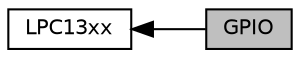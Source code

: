 digraph "GPIO"
{
  edge [fontname="Helvetica",fontsize="10",labelfontname="Helvetica",labelfontsize="10"];
  node [fontname="Helvetica",fontsize="10",shape=record];
  rankdir=LR;
  Node0 [label="GPIO",height=0.2,width=0.4,color="black", fillcolor="grey75", style="filled", fontcolor="black"];
  Node1 [label="LPC13xx",height=0.2,width=0.4,color="black", fillcolor="white", style="filled",URL="$group__LPC13xx.html",tooltip="Libraries for NXP Semiconductors LPC13xx series. "];
  Node1->Node0 [shape=plaintext, dir="back", style="solid"];
}
